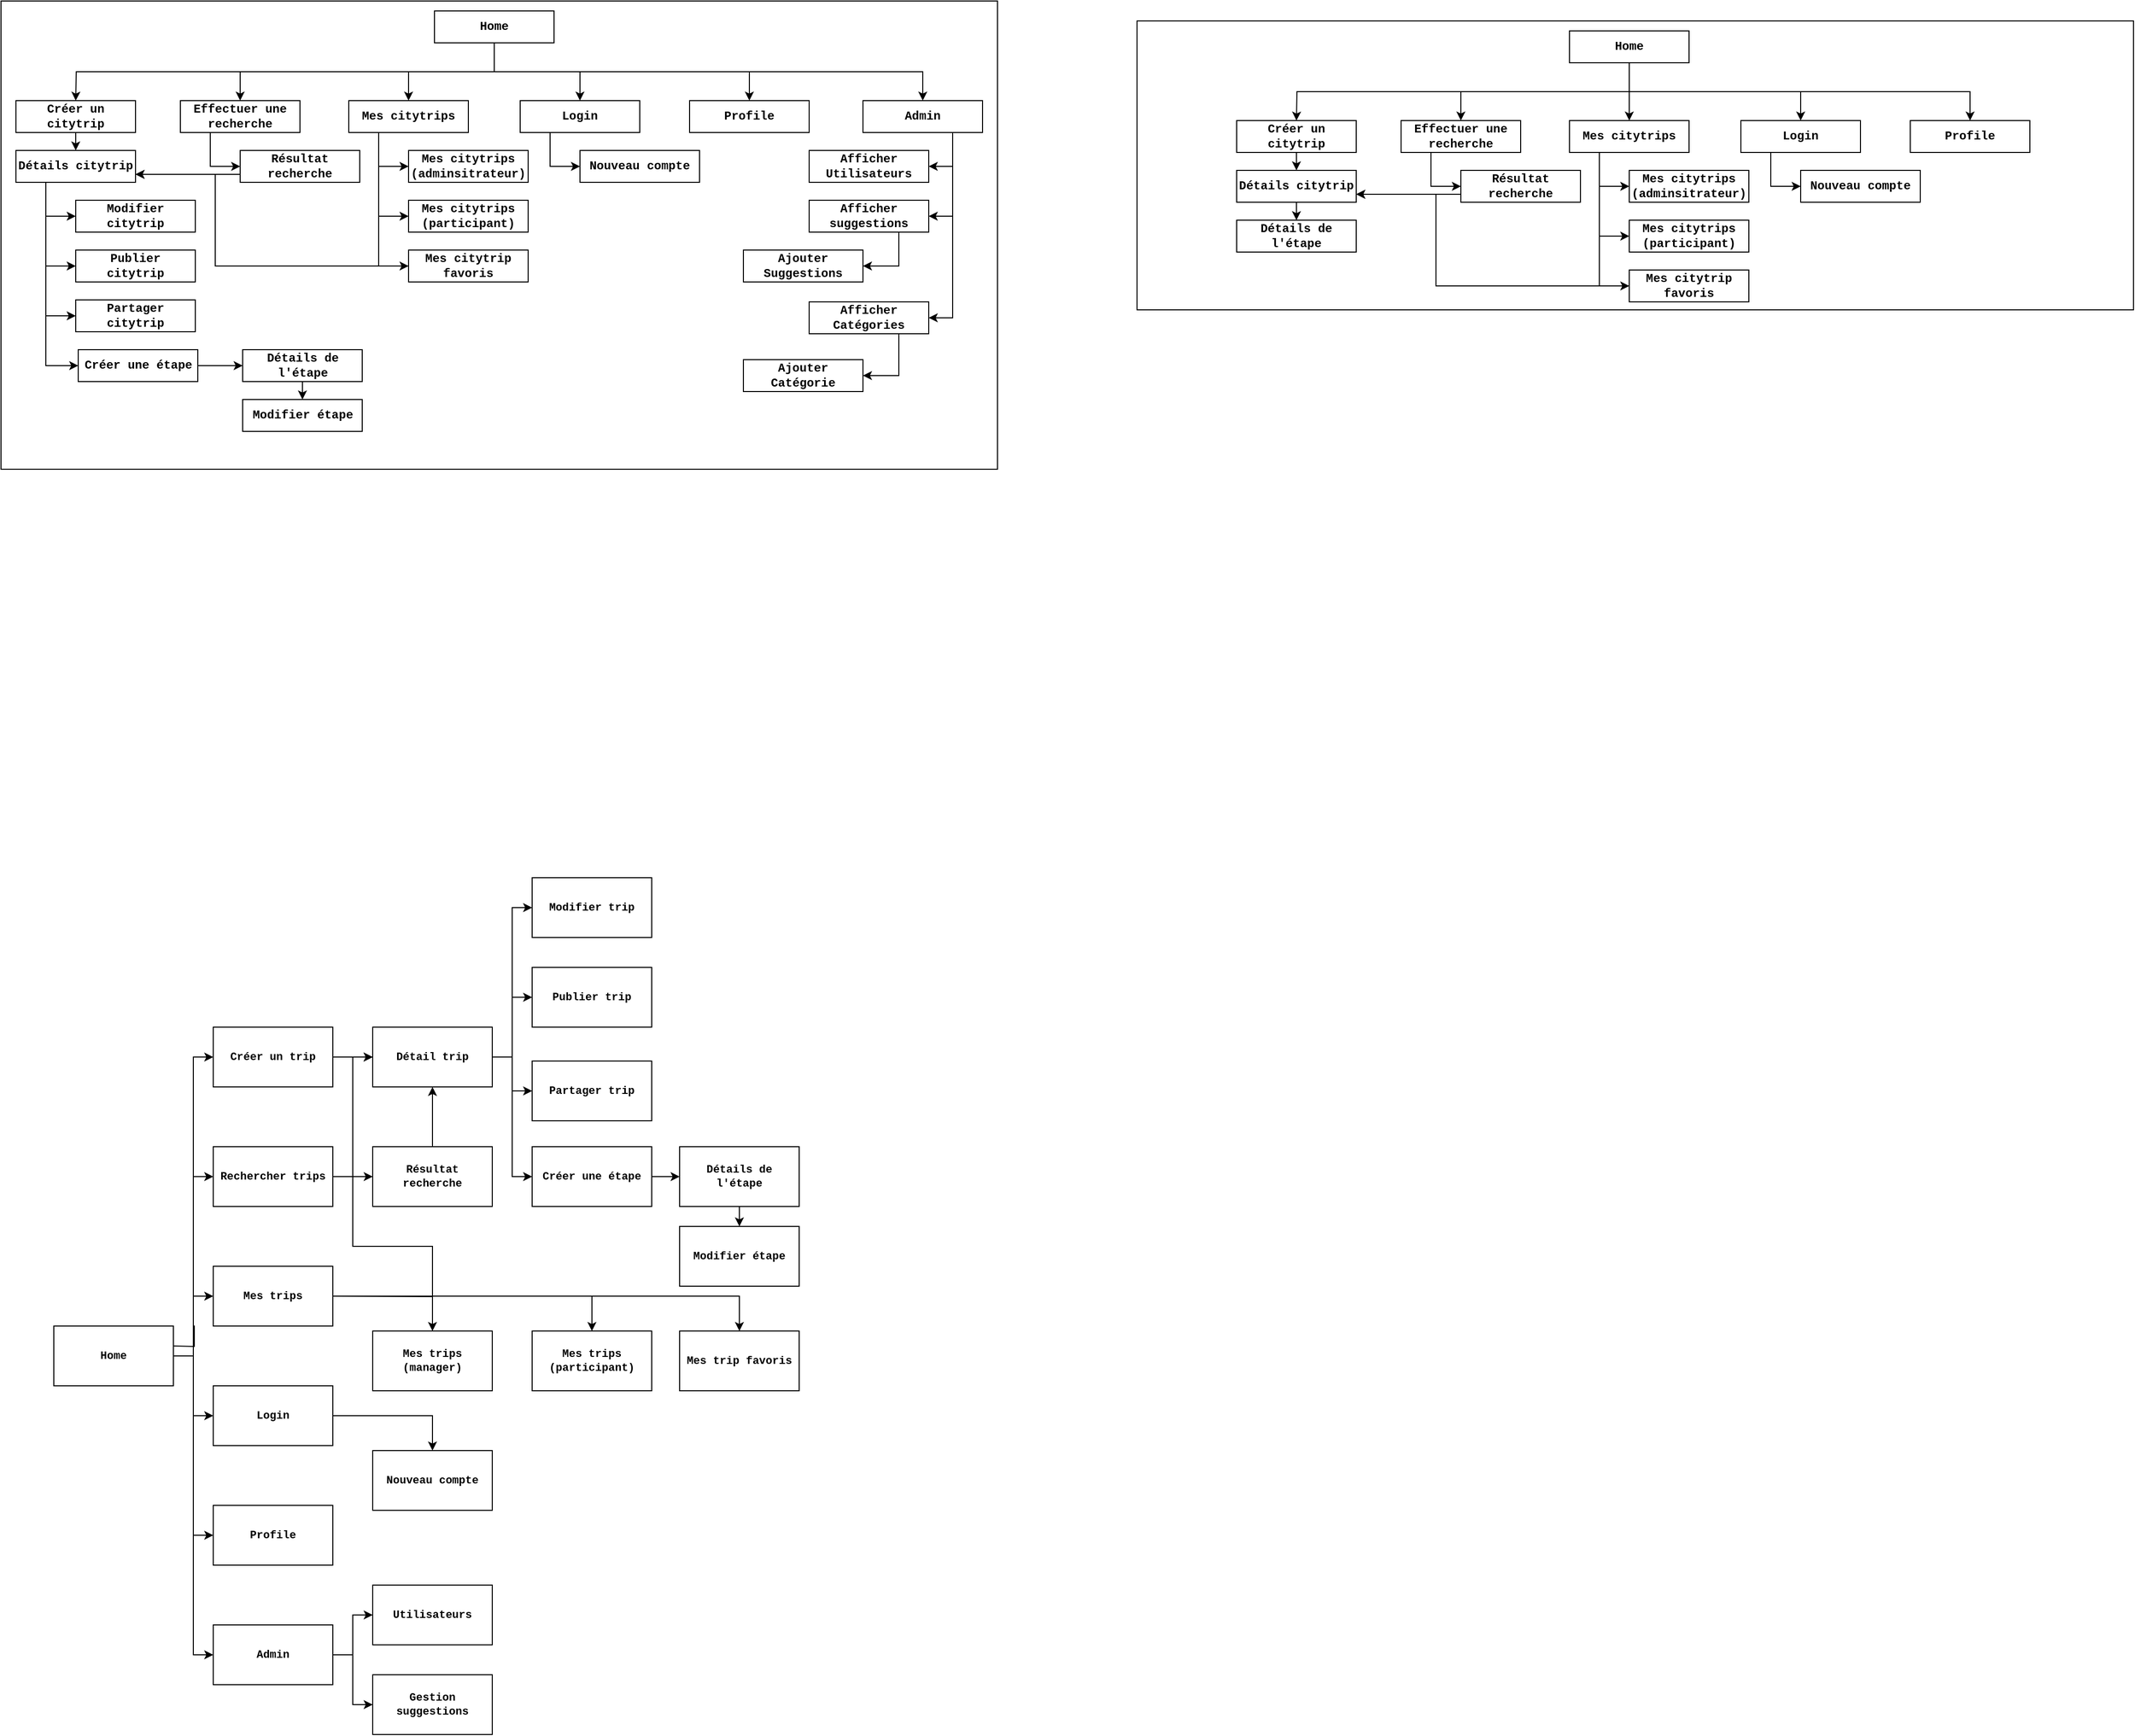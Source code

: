 <mxfile version="18.0.1" type="device"><diagram id="WD6jhExkbre8s1qCHnuJ" name="SCREEN STRUCT"><mxGraphModel dx="1071" dy="494" grid="1" gridSize="10" guides="1" tooltips="1" connect="1" arrows="1" fold="1" page="1" pageScale="1" pageWidth="850" pageHeight="1100" math="0" shadow="0"><root><mxCell id="0"/><mxCell id="1" parent="0"/><mxCell id="x3X5uKZP27HBj76A2HpJ-113" value="" style="rounded=0;whiteSpace=wrap;html=1;fontSize=12;" parent="1" vertex="1"><mxGeometry x="1170" y="100" width="1000" height="290" as="geometry"/></mxCell><mxCell id="x3X5uKZP27HBj76A2HpJ-112" value="" style="rounded=0;whiteSpace=wrap;html=1;fontSize=12;" parent="1" vertex="1"><mxGeometry x="30" y="80" width="1000" height="470" as="geometry"/></mxCell><mxCell id="XdpDRFvXbUTiAZ6IstUA-28" style="edgeStyle=orthogonalEdgeStyle;rounded=0;orthogonalLoop=1;jettySize=auto;html=1;exitX=0.5;exitY=1;exitDx=0;exitDy=0;entryX=0.5;entryY=0;entryDx=0;entryDy=0;fontFamily=Courier New;fontStyle=1;fontSize=11;" parent="1" source="XdpDRFvXbUTiAZ6IstUA-33" edge="1"><mxGeometry relative="1" as="geometry"><mxPoint x="105" y="180" as="targetPoint"/></mxGeometry></mxCell><mxCell id="XdpDRFvXbUTiAZ6IstUA-29" style="edgeStyle=orthogonalEdgeStyle;rounded=0;orthogonalLoop=1;jettySize=auto;html=1;exitX=0.5;exitY=1;exitDx=0;exitDy=0;entryX=0.5;entryY=0;entryDx=0;entryDy=0;fontFamily=Courier New;fontStyle=1;fontSize=11;" parent="1" source="XdpDRFvXbUTiAZ6IstUA-33" target="XdpDRFvXbUTiAZ6IstUA-36" edge="1"><mxGeometry relative="1" as="geometry"/></mxCell><mxCell id="XdpDRFvXbUTiAZ6IstUA-30" style="edgeStyle=orthogonalEdgeStyle;rounded=0;orthogonalLoop=1;jettySize=auto;html=1;exitX=0.5;exitY=1;exitDx=0;exitDy=0;entryX=0.5;entryY=0;entryDx=0;entryDy=0;fontFamily=Courier New;fontStyle=1;fontSize=11;" parent="1" source="XdpDRFvXbUTiAZ6IstUA-33" target="XdpDRFvXbUTiAZ6IstUA-43" edge="1"><mxGeometry relative="1" as="geometry"/></mxCell><mxCell id="XdpDRFvXbUTiAZ6IstUA-31" style="edgeStyle=orthogonalEdgeStyle;rounded=0;orthogonalLoop=1;jettySize=auto;html=1;exitX=0.5;exitY=1;exitDx=0;exitDy=0;entryX=0.5;entryY=0;entryDx=0;entryDy=0;fontFamily=Courier New;fontStyle=1;fontSize=11;" parent="1" source="XdpDRFvXbUTiAZ6IstUA-33" target="XdpDRFvXbUTiAZ6IstUA-38" edge="1"><mxGeometry relative="1" as="geometry"/></mxCell><mxCell id="XdpDRFvXbUTiAZ6IstUA-32" style="edgeStyle=orthogonalEdgeStyle;rounded=0;orthogonalLoop=1;jettySize=auto;html=1;exitX=0.5;exitY=1;exitDx=0;exitDy=0;entryX=0.5;entryY=0;entryDx=0;entryDy=0;fontFamily=Courier New;fontStyle=1;fontSize=11;" parent="1" source="XdpDRFvXbUTiAZ6IstUA-33" target="XdpDRFvXbUTiAZ6IstUA-55" edge="1"><mxGeometry relative="1" as="geometry"/></mxCell><mxCell id="XdpDRFvXbUTiAZ6IstUA-61" style="edgeStyle=orthogonalEdgeStyle;rounded=0;orthogonalLoop=1;jettySize=auto;html=1;exitX=0.5;exitY=1;exitDx=0;exitDy=0;entryX=0.5;entryY=0;entryDx=0;entryDy=0;fontFamily=Courier New;fontStyle=1;fontSize=11;" parent="1" source="XdpDRFvXbUTiAZ6IstUA-33" target="XdpDRFvXbUTiAZ6IstUA-59" edge="1"><mxGeometry relative="1" as="geometry"/></mxCell><mxCell id="XdpDRFvXbUTiAZ6IstUA-33" value="Home" style="rounded=0;whiteSpace=wrap;html=1;fontFamily=Courier New;fontStyle=1;fontSize=12;" parent="1" vertex="1"><mxGeometry x="465" y="90" width="120" height="32" as="geometry"/></mxCell><mxCell id="x3X5uKZP27HBj76A2HpJ-63" style="edgeStyle=orthogonalEdgeStyle;rounded=0;orthogonalLoop=1;jettySize=auto;html=1;exitX=0.25;exitY=1;exitDx=0;exitDy=0;entryX=0;entryY=0.5;entryDx=0;entryDy=0;fontSize=12;" parent="1" source="XdpDRFvXbUTiAZ6IstUA-36" target="XdpDRFvXbUTiAZ6IstUA-46" edge="1"><mxGeometry relative="1" as="geometry"/></mxCell><mxCell id="XdpDRFvXbUTiAZ6IstUA-36" value="Effectuer une recherche" style="rounded=0;whiteSpace=wrap;html=1;fontFamily=Courier New;fontStyle=1;fontSize=12;" parent="1" vertex="1"><mxGeometry x="210" y="180" width="120" height="32" as="geometry"/></mxCell><mxCell id="XdpDRFvXbUTiAZ6IstUA-37" style="edgeStyle=orthogonalEdgeStyle;rounded=0;orthogonalLoop=1;jettySize=auto;html=1;exitX=0.25;exitY=1;exitDx=0;exitDy=0;entryX=0;entryY=0.5;entryDx=0;entryDy=0;fontFamily=Courier New;fontStyle=1;fontSize=11;" parent="1" source="XdpDRFvXbUTiAZ6IstUA-38" target="XdpDRFvXbUTiAZ6IstUA-39" edge="1"><mxGeometry relative="1" as="geometry"/></mxCell><mxCell id="XdpDRFvXbUTiAZ6IstUA-38" value="Login" style="rounded=0;whiteSpace=wrap;html=1;fontFamily=Courier New;fontStyle=1;fontSize=12;" parent="1" vertex="1"><mxGeometry x="551" y="180" width="120" height="32" as="geometry"/></mxCell><mxCell id="XdpDRFvXbUTiAZ6IstUA-39" value="Nouveau compte" style="rounded=0;whiteSpace=wrap;html=1;fontFamily=Courier New;fontStyle=1;fontSize=12;" parent="1" vertex="1"><mxGeometry x="611" y="230" width="120" height="32" as="geometry"/></mxCell><mxCell id="XdpDRFvXbUTiAZ6IstUA-40" style="edgeStyle=orthogonalEdgeStyle;rounded=0;orthogonalLoop=1;jettySize=auto;html=1;exitX=0.25;exitY=1;exitDx=0;exitDy=0;entryX=0;entryY=0.5;entryDx=0;entryDy=0;fontFamily=Courier New;fontStyle=1;fontSize=11;" parent="1" source="XdpDRFvXbUTiAZ6IstUA-43" target="XdpDRFvXbUTiAZ6IstUA-44" edge="1"><mxGeometry relative="1" as="geometry"/></mxCell><mxCell id="XdpDRFvXbUTiAZ6IstUA-41" style="edgeStyle=orthogonalEdgeStyle;rounded=0;orthogonalLoop=1;jettySize=auto;html=1;exitX=0.25;exitY=1;exitDx=0;exitDy=0;entryX=0;entryY=0.5;entryDx=0;entryDy=0;fontFamily=Courier New;fontStyle=1;fontSize=11;" parent="1" source="XdpDRFvXbUTiAZ6IstUA-43" target="XdpDRFvXbUTiAZ6IstUA-45" edge="1"><mxGeometry relative="1" as="geometry"/></mxCell><mxCell id="XdpDRFvXbUTiAZ6IstUA-42" style="edgeStyle=orthogonalEdgeStyle;rounded=0;orthogonalLoop=1;jettySize=auto;html=1;exitX=0.25;exitY=1;exitDx=0;exitDy=0;entryX=0;entryY=0.5;entryDx=0;entryDy=0;fontFamily=Courier New;fontStyle=1;fontSize=11;" parent="1" source="XdpDRFvXbUTiAZ6IstUA-43" target="XdpDRFvXbUTiAZ6IstUA-54" edge="1"><mxGeometry relative="1" as="geometry"/></mxCell><mxCell id="XdpDRFvXbUTiAZ6IstUA-43" value="Mes citytrips" style="rounded=0;whiteSpace=wrap;html=1;fontFamily=Courier New;fontStyle=1;fontSize=12;" parent="1" vertex="1"><mxGeometry x="379" y="180" width="120" height="32" as="geometry"/></mxCell><mxCell id="XdpDRFvXbUTiAZ6IstUA-44" value="Mes citytrips (adminsitrateur)" style="rounded=0;whiteSpace=wrap;html=1;fontFamily=Courier New;fontStyle=1;fontSize=12;" parent="1" vertex="1"><mxGeometry x="439" y="230" width="120" height="32" as="geometry"/></mxCell><mxCell id="XdpDRFvXbUTiAZ6IstUA-45" value="Mes citytrips (participant)" style="rounded=0;whiteSpace=wrap;html=1;fontFamily=Courier New;fontStyle=1;fontSize=12;" parent="1" vertex="1"><mxGeometry x="439" y="280" width="120" height="32" as="geometry"/></mxCell><mxCell id="x3X5uKZP27HBj76A2HpJ-64" style="edgeStyle=orthogonalEdgeStyle;rounded=0;orthogonalLoop=1;jettySize=auto;html=1;exitX=0;exitY=0.75;exitDx=0;exitDy=0;entryX=1;entryY=0.75;entryDx=0;entryDy=0;fontSize=12;" parent="1" source="XdpDRFvXbUTiAZ6IstUA-46" target="XdpDRFvXbUTiAZ6IstUA-53" edge="1"><mxGeometry relative="1" as="geometry"/></mxCell><mxCell id="XdpDRFvXbUTiAZ6IstUA-46" value="Résultat recherche" style="rounded=0;whiteSpace=wrap;html=1;fontFamily=Courier New;fontStyle=1;fontSize=12;" parent="1" vertex="1"><mxGeometry x="270" y="230" width="120" height="32" as="geometry"/></mxCell><mxCell id="XdpDRFvXbUTiAZ6IstUA-48" style="edgeStyle=orthogonalEdgeStyle;rounded=0;orthogonalLoop=1;jettySize=auto;html=1;exitX=0.5;exitY=1;exitDx=0;exitDy=0;entryX=0.5;entryY=0;entryDx=0;entryDy=0;fontFamily=Courier New;fontStyle=1;fontSize=11;" parent="1" source="XdpDRFvXbUTiAZ6IstUA-49" target="XdpDRFvXbUTiAZ6IstUA-53" edge="1"><mxGeometry relative="1" as="geometry"/></mxCell><mxCell id="XdpDRFvXbUTiAZ6IstUA-49" value="Créer un citytrip" style="rounded=0;whiteSpace=wrap;html=1;fontFamily=Courier New;fontStyle=1;fontSize=12;" parent="1" vertex="1"><mxGeometry x="45" y="180" width="120" height="32" as="geometry"/></mxCell><mxCell id="XdpDRFvXbUTiAZ6IstUA-50" style="edgeStyle=orthogonalEdgeStyle;rounded=0;orthogonalLoop=1;jettySize=auto;html=1;exitX=0.25;exitY=1;exitDx=0;exitDy=0;entryX=0;entryY=0.5;entryDx=0;entryDy=0;fontFamily=Courier New;fontStyle=1;fontSize=11;" parent="1" source="XdpDRFvXbUTiAZ6IstUA-53" target="XdpDRFvXbUTiAZ6IstUA-58" edge="1"><mxGeometry relative="1" as="geometry"/></mxCell><mxCell id="XdpDRFvXbUTiAZ6IstUA-51" style="edgeStyle=orthogonalEdgeStyle;rounded=0;orthogonalLoop=1;jettySize=auto;html=1;exitX=0.25;exitY=1;exitDx=0;exitDy=0;entryX=0;entryY=0.5;entryDx=0;entryDy=0;fontFamily=Courier New;fontStyle=1;fontSize=11;" parent="1" source="XdpDRFvXbUTiAZ6IstUA-53" target="XdpDRFvXbUTiAZ6IstUA-57" edge="1"><mxGeometry relative="1" as="geometry"/></mxCell><mxCell id="XdpDRFvXbUTiAZ6IstUA-52" style="edgeStyle=orthogonalEdgeStyle;rounded=0;orthogonalLoop=1;jettySize=auto;html=1;exitX=0.25;exitY=1;exitDx=0;exitDy=0;entryX=0;entryY=0.5;entryDx=0;entryDy=0;fontFamily=Courier New;fontStyle=1;fontSize=11;" parent="1" source="XdpDRFvXbUTiAZ6IstUA-53" target="XdpDRFvXbUTiAZ6IstUA-56" edge="1"><mxGeometry relative="1" as="geometry"/></mxCell><mxCell id="x3X5uKZP27HBj76A2HpJ-2" style="edgeStyle=orthogonalEdgeStyle;rounded=0;orthogonalLoop=1;jettySize=auto;html=1;exitX=0.25;exitY=1;exitDx=0;exitDy=0;entryX=0;entryY=0.5;entryDx=0;entryDy=0;" parent="1" source="XdpDRFvXbUTiAZ6IstUA-53" target="x3X5uKZP27HBj76A2HpJ-1" edge="1"><mxGeometry relative="1" as="geometry"/></mxCell><mxCell id="XdpDRFvXbUTiAZ6IstUA-53" value="Détails citytrip" style="rounded=0;whiteSpace=wrap;html=1;fontFamily=Courier New;fontStyle=1;fontSize=12;" parent="1" vertex="1"><mxGeometry x="45" y="230" width="120" height="32" as="geometry"/></mxCell><mxCell id="x3X5uKZP27HBj76A2HpJ-65" style="edgeStyle=orthogonalEdgeStyle;rounded=0;orthogonalLoop=1;jettySize=auto;html=1;exitX=0;exitY=0.5;exitDx=0;exitDy=0;entryX=1;entryY=0.75;entryDx=0;entryDy=0;fontSize=12;" parent="1" source="XdpDRFvXbUTiAZ6IstUA-54" target="XdpDRFvXbUTiAZ6IstUA-53" edge="1"><mxGeometry relative="1" as="geometry"><Array as="points"><mxPoint x="245" y="346"/><mxPoint x="245" y="254"/></Array></mxGeometry></mxCell><mxCell id="XdpDRFvXbUTiAZ6IstUA-54" value="Mes citytrip favoris" style="rounded=0;whiteSpace=wrap;html=1;fontFamily=Courier New;fontStyle=1;fontSize=12;" parent="1" vertex="1"><mxGeometry x="439" y="330" width="120" height="32" as="geometry"/></mxCell><mxCell id="XdpDRFvXbUTiAZ6IstUA-55" value="Profile" style="rounded=0;whiteSpace=wrap;html=1;fontFamily=Courier New;fontStyle=1;fontSize=12;" parent="1" vertex="1"><mxGeometry x="721" y="180" width="120" height="32" as="geometry"/></mxCell><mxCell id="XdpDRFvXbUTiAZ6IstUA-56" value="Partager&lt;br&gt;citytrip" style="rounded=0;whiteSpace=wrap;html=1;fontFamily=Courier New;fontStyle=1;fontSize=12;" parent="1" vertex="1"><mxGeometry x="105" y="380" width="120" height="32" as="geometry"/></mxCell><mxCell id="XdpDRFvXbUTiAZ6IstUA-57" value="Publier &lt;br&gt;citytrip" style="rounded=0;whiteSpace=wrap;html=1;fontFamily=Courier New;fontStyle=1;fontSize=12;" parent="1" vertex="1"><mxGeometry x="105" y="330" width="120" height="32" as="geometry"/></mxCell><mxCell id="XdpDRFvXbUTiAZ6IstUA-58" value="Modifier citytrip" style="rounded=0;whiteSpace=wrap;html=1;fontFamily=Courier New;fontStyle=1;fontSize=12;" parent="1" vertex="1"><mxGeometry x="105" y="280" width="120" height="32" as="geometry"/></mxCell><mxCell id="XdpDRFvXbUTiAZ6IstUA-64" style="edgeStyle=orthogonalEdgeStyle;rounded=0;orthogonalLoop=1;jettySize=auto;html=1;exitX=0.75;exitY=1;exitDx=0;exitDy=0;entryX=1;entryY=0.5;entryDx=0;entryDy=0;fontFamily=Courier New;fontStyle=1;fontSize=11;" parent="1" source="XdpDRFvXbUTiAZ6IstUA-59" target="XdpDRFvXbUTiAZ6IstUA-62" edge="1"><mxGeometry relative="1" as="geometry"/></mxCell><mxCell id="XdpDRFvXbUTiAZ6IstUA-65" style="edgeStyle=orthogonalEdgeStyle;rounded=0;orthogonalLoop=1;jettySize=auto;html=1;exitX=0.75;exitY=1;exitDx=0;exitDy=0;entryX=1;entryY=0.5;entryDx=0;entryDy=0;fontFamily=Courier New;fontStyle=1;fontSize=11;" parent="1" source="XdpDRFvXbUTiAZ6IstUA-59" target="XdpDRFvXbUTiAZ6IstUA-63" edge="1"><mxGeometry relative="1" as="geometry"/></mxCell><mxCell id="Pxwj3RNAxEPC_68dtDV6-3" style="edgeStyle=orthogonalEdgeStyle;rounded=0;orthogonalLoop=1;jettySize=auto;html=1;exitX=0.75;exitY=1;exitDx=0;exitDy=0;entryX=1;entryY=0.5;entryDx=0;entryDy=0;fontSize=5;" edge="1" parent="1" source="XdpDRFvXbUTiAZ6IstUA-59" target="Pxwj3RNAxEPC_68dtDV6-2"><mxGeometry relative="1" as="geometry"/></mxCell><mxCell id="XdpDRFvXbUTiAZ6IstUA-59" value="Admin" style="rounded=0;whiteSpace=wrap;html=1;fontFamily=Courier New;fontStyle=1;fontSize=12;" parent="1" vertex="1"><mxGeometry x="895" y="180" width="120" height="32" as="geometry"/></mxCell><mxCell id="XdpDRFvXbUTiAZ6IstUA-62" value="Afficher Utilisateurs" style="rounded=0;whiteSpace=wrap;html=1;fontFamily=Courier New;fontStyle=1;fontSize=12;" parent="1" vertex="1"><mxGeometry x="841" y="230" width="120" height="32" as="geometry"/></mxCell><mxCell id="Pxwj3RNAxEPC_68dtDV6-1" style="edgeStyle=orthogonalEdgeStyle;rounded=0;orthogonalLoop=1;jettySize=auto;html=1;exitX=0.75;exitY=1;exitDx=0;exitDy=0;entryX=1;entryY=0.5;entryDx=0;entryDy=0;fontSize=5;" edge="1" parent="1" source="XdpDRFvXbUTiAZ6IstUA-63" target="x3X5uKZP27HBj76A2HpJ-9"><mxGeometry relative="1" as="geometry"/></mxCell><mxCell id="XdpDRFvXbUTiAZ6IstUA-63" value="Afficher suggestions" style="rounded=0;whiteSpace=wrap;html=1;fontFamily=Courier New;fontStyle=1;fontSize=12;" parent="1" vertex="1"><mxGeometry x="841" y="280" width="120" height="32" as="geometry"/></mxCell><mxCell id="XdpDRFvXbUTiAZ6IstUA-104" style="edgeStyle=orthogonalEdgeStyle;rounded=0;orthogonalLoop=1;jettySize=auto;html=1;exitX=1;exitY=0.5;exitDx=0;exitDy=0;entryX=0;entryY=0.5;entryDx=0;entryDy=0;fontFamily=Courier New;fontSize=11;" parent="1" source="XdpDRFvXbUTiAZ6IstUA-73" target="XdpDRFvXbUTiAZ6IstUA-89" edge="1"><mxGeometry relative="1" as="geometry"/></mxCell><mxCell id="XdpDRFvXbUTiAZ6IstUA-111" style="edgeStyle=orthogonalEdgeStyle;rounded=0;orthogonalLoop=1;jettySize=auto;html=1;exitX=1;exitY=0.5;exitDx=0;exitDy=0;entryX=0;entryY=0.5;entryDx=0;entryDy=0;fontFamily=Courier New;fontSize=11;" parent="1" source="XdpDRFvXbUTiAZ6IstUA-73" target="XdpDRFvXbUTiAZ6IstUA-86" edge="1"><mxGeometry relative="1" as="geometry"/></mxCell><mxCell id="XdpDRFvXbUTiAZ6IstUA-122" style="edgeStyle=orthogonalEdgeStyle;rounded=0;orthogonalLoop=1;jettySize=auto;html=1;exitX=1;exitY=0.5;exitDx=0;exitDy=0;entryX=0;entryY=0.5;entryDx=0;entryDy=0;fontFamily=Courier New;fontSize=11;" parent="1" target="XdpDRFvXbUTiAZ6IstUA-83" edge="1"><mxGeometry relative="1" as="geometry"><mxPoint x="203" y="1430" as="sourcePoint"/></mxGeometry></mxCell><mxCell id="XdpDRFvXbUTiAZ6IstUA-123" style="edgeStyle=orthogonalEdgeStyle;rounded=0;orthogonalLoop=1;jettySize=auto;html=1;exitX=1;exitY=0.5;exitDx=0;exitDy=0;entryX=0;entryY=0.5;entryDx=0;entryDy=0;fontFamily=Courier New;fontSize=11;" parent="1" source="XdpDRFvXbUTiAZ6IstUA-73" target="XdpDRFvXbUTiAZ6IstUA-78" edge="1"><mxGeometry relative="1" as="geometry"/></mxCell><mxCell id="XdpDRFvXbUTiAZ6IstUA-124" style="edgeStyle=orthogonalEdgeStyle;rounded=0;orthogonalLoop=1;jettySize=auto;html=1;exitX=1;exitY=0.5;exitDx=0;exitDy=0;entryX=0;entryY=0.5;entryDx=0;entryDy=0;fontFamily=Courier New;fontSize=11;" parent="1" source="XdpDRFvXbUTiAZ6IstUA-73" target="XdpDRFvXbUTiAZ6IstUA-95" edge="1"><mxGeometry relative="1" as="geometry"/></mxCell><mxCell id="XdpDRFvXbUTiAZ6IstUA-125" style="edgeStyle=orthogonalEdgeStyle;rounded=0;orthogonalLoop=1;jettySize=auto;html=1;exitX=1;exitY=0.5;exitDx=0;exitDy=0;entryX=0;entryY=0.5;entryDx=0;entryDy=0;fontFamily=Courier New;fontSize=11;" parent="1" source="XdpDRFvXbUTiAZ6IstUA-73" target="XdpDRFvXbUTiAZ6IstUA-101" edge="1"><mxGeometry relative="1" as="geometry"/></mxCell><mxCell id="XdpDRFvXbUTiAZ6IstUA-73" value="Home" style="rounded=0;whiteSpace=wrap;html=1;fontFamily=Courier New;fontStyle=1;fontSize=11;" parent="1" vertex="1"><mxGeometry x="83" y="1410" width="120" height="60" as="geometry"/></mxCell><mxCell id="XdpDRFvXbUTiAZ6IstUA-145" style="edgeStyle=orthogonalEdgeStyle;rounded=0;orthogonalLoop=1;jettySize=auto;html=1;exitX=1;exitY=0.5;exitDx=0;exitDy=0;entryX=0.5;entryY=0;entryDx=0;entryDy=0;fontFamily=Courier New;fontSize=11;" parent="1" source="XdpDRFvXbUTiAZ6IstUA-78" target="XdpDRFvXbUTiAZ6IstUA-79" edge="1"><mxGeometry relative="1" as="geometry"/></mxCell><mxCell id="XdpDRFvXbUTiAZ6IstUA-78" value="Login" style="rounded=0;whiteSpace=wrap;html=1;fontFamily=Courier New;fontStyle=1;fontSize=11;" parent="1" vertex="1"><mxGeometry x="243" y="1470" width="120" height="60" as="geometry"/></mxCell><mxCell id="XdpDRFvXbUTiAZ6IstUA-79" value="Nouveau compte" style="rounded=0;whiteSpace=wrap;html=1;fontFamily=Courier New;fontStyle=1;fontSize=11;" parent="1" vertex="1"><mxGeometry x="403" y="1535" width="120" height="60" as="geometry"/></mxCell><mxCell id="XdpDRFvXbUTiAZ6IstUA-115" style="edgeStyle=orthogonalEdgeStyle;rounded=0;orthogonalLoop=1;jettySize=auto;html=1;entryX=0.5;entryY=0;entryDx=0;entryDy=0;fontFamily=Courier New;fontSize=11;" parent="1" target="XdpDRFvXbUTiAZ6IstUA-84" edge="1"><mxGeometry relative="1" as="geometry"><mxPoint x="363" y="1380" as="sourcePoint"/></mxGeometry></mxCell><mxCell id="XdpDRFvXbUTiAZ6IstUA-117" style="edgeStyle=orthogonalEdgeStyle;rounded=0;orthogonalLoop=1;jettySize=auto;html=1;exitX=1;exitY=0.5;exitDx=0;exitDy=0;entryX=0.5;entryY=0;entryDx=0;entryDy=0;fontFamily=Courier New;fontSize=11;" parent="1" source="XdpDRFvXbUTiAZ6IstUA-83" target="XdpDRFvXbUTiAZ6IstUA-85" edge="1"><mxGeometry relative="1" as="geometry"/></mxCell><mxCell id="XdpDRFvXbUTiAZ6IstUA-118" style="edgeStyle=orthogonalEdgeStyle;rounded=0;orthogonalLoop=1;jettySize=auto;html=1;exitX=1;exitY=0.5;exitDx=0;exitDy=0;entryX=0.5;entryY=0;entryDx=0;entryDy=0;fontFamily=Courier New;fontSize=11;" parent="1" source="XdpDRFvXbUTiAZ6IstUA-83" target="XdpDRFvXbUTiAZ6IstUA-94" edge="1"><mxGeometry relative="1" as="geometry"/></mxCell><mxCell id="XdpDRFvXbUTiAZ6IstUA-83" value="Mes trips" style="rounded=0;whiteSpace=wrap;html=1;fontFamily=Courier New;fontStyle=1;fontSize=11;" parent="1" vertex="1"><mxGeometry x="243" y="1350" width="120" height="60" as="geometry"/></mxCell><mxCell id="XdpDRFvXbUTiAZ6IstUA-149" style="edgeStyle=orthogonalEdgeStyle;rounded=0;orthogonalLoop=1;jettySize=auto;html=1;exitX=0.5;exitY=0;exitDx=0;exitDy=0;entryX=0;entryY=0.5;entryDx=0;entryDy=0;fontFamily=Courier New;fontSize=11;" parent="1" source="XdpDRFvXbUTiAZ6IstUA-84" target="XdpDRFvXbUTiAZ6IstUA-87" edge="1"><mxGeometry relative="1" as="geometry"><Array as="points"><mxPoint x="463" y="1330"/><mxPoint x="383" y="1330"/><mxPoint x="383" y="1140"/></Array></mxGeometry></mxCell><mxCell id="XdpDRFvXbUTiAZ6IstUA-84" value="Mes trips (manager)" style="rounded=0;whiteSpace=wrap;html=1;fontFamily=Courier New;fontStyle=1;fontSize=11;" parent="1" vertex="1"><mxGeometry x="403" y="1415" width="120" height="60" as="geometry"/></mxCell><mxCell id="XdpDRFvXbUTiAZ6IstUA-85" value="Mes trips (participant)" style="rounded=0;whiteSpace=wrap;html=1;fontFamily=Courier New;fontStyle=1;fontSize=11;" parent="1" vertex="1"><mxGeometry x="563" y="1415" width="120" height="60" as="geometry"/></mxCell><mxCell id="XdpDRFvXbUTiAZ6IstUA-107" style="edgeStyle=orthogonalEdgeStyle;rounded=0;orthogonalLoop=1;jettySize=auto;html=1;exitX=1;exitY=0.5;exitDx=0;exitDy=0;entryX=0;entryY=0.5;entryDx=0;entryDy=0;fontFamily=Courier New;fontSize=11;" parent="1" source="XdpDRFvXbUTiAZ6IstUA-86" target="XdpDRFvXbUTiAZ6IstUA-106" edge="1"><mxGeometry relative="1" as="geometry"/></mxCell><mxCell id="XdpDRFvXbUTiAZ6IstUA-86" value="Rechercher trips" style="rounded=0;whiteSpace=wrap;html=1;fontFamily=Courier New;fontStyle=1;fontSize=11;" parent="1" vertex="1"><mxGeometry x="243" y="1230" width="120" height="60" as="geometry"/></mxCell><mxCell id="XdpDRFvXbUTiAZ6IstUA-108" style="edgeStyle=orthogonalEdgeStyle;rounded=0;orthogonalLoop=1;jettySize=auto;html=1;exitX=1;exitY=0.5;exitDx=0;exitDy=0;entryX=0;entryY=0.5;entryDx=0;entryDy=0;fontFamily=Courier New;fontSize=11;" parent="1" source="XdpDRFvXbUTiAZ6IstUA-87" target="XdpDRFvXbUTiAZ6IstUA-97" edge="1"><mxGeometry relative="1" as="geometry"/></mxCell><mxCell id="XdpDRFvXbUTiAZ6IstUA-110" style="edgeStyle=orthogonalEdgeStyle;rounded=0;orthogonalLoop=1;jettySize=auto;html=1;exitX=1;exitY=0.5;exitDx=0;exitDy=0;entryX=0;entryY=0.5;entryDx=0;entryDy=0;fontFamily=Courier New;fontSize=11;" parent="1" source="XdpDRFvXbUTiAZ6IstUA-87" target="XdpDRFvXbUTiAZ6IstUA-98" edge="1"><mxGeometry relative="1" as="geometry"/></mxCell><mxCell id="XdpDRFvXbUTiAZ6IstUA-137" style="edgeStyle=orthogonalEdgeStyle;rounded=0;orthogonalLoop=1;jettySize=auto;html=1;exitX=1;exitY=0.5;exitDx=0;exitDy=0;entryX=0;entryY=0.5;entryDx=0;entryDy=0;fontFamily=Courier New;fontSize=11;" parent="1" source="XdpDRFvXbUTiAZ6IstUA-87" target="XdpDRFvXbUTiAZ6IstUA-136" edge="1"><mxGeometry relative="1" as="geometry"/></mxCell><mxCell id="XdpDRFvXbUTiAZ6IstUA-138" style="edgeStyle=orthogonalEdgeStyle;rounded=0;orthogonalLoop=1;jettySize=auto;html=1;exitX=1;exitY=0.5;exitDx=0;exitDy=0;entryX=0;entryY=0.5;entryDx=0;entryDy=0;fontFamily=Courier New;fontSize=11;" parent="1" source="XdpDRFvXbUTiAZ6IstUA-87" target="XdpDRFvXbUTiAZ6IstUA-135" edge="1"><mxGeometry relative="1" as="geometry"/></mxCell><mxCell id="XdpDRFvXbUTiAZ6IstUA-87" value="Détail trip" style="rounded=0;whiteSpace=wrap;html=1;fontFamily=Courier New;fontStyle=1;fontSize=11;" parent="1" vertex="1"><mxGeometry x="403" y="1110" width="120" height="60" as="geometry"/></mxCell><mxCell id="XdpDRFvXbUTiAZ6IstUA-105" style="edgeStyle=orthogonalEdgeStyle;rounded=0;orthogonalLoop=1;jettySize=auto;html=1;exitX=1;exitY=0.5;exitDx=0;exitDy=0;entryX=0;entryY=0.5;entryDx=0;entryDy=0;fontFamily=Courier New;fontSize=11;" parent="1" source="XdpDRFvXbUTiAZ6IstUA-89" target="XdpDRFvXbUTiAZ6IstUA-87" edge="1"><mxGeometry relative="1" as="geometry"/></mxCell><mxCell id="XdpDRFvXbUTiAZ6IstUA-89" value="Créer un trip" style="rounded=0;whiteSpace=wrap;html=1;fontFamily=Courier New;fontStyle=1;fontSize=11;" parent="1" vertex="1"><mxGeometry x="243" y="1110" width="120" height="60" as="geometry"/></mxCell><mxCell id="XdpDRFvXbUTiAZ6IstUA-94" value="Mes trip favoris" style="rounded=0;whiteSpace=wrap;html=1;fontFamily=Courier New;fontStyle=1;fontSize=11;" parent="1" vertex="1"><mxGeometry x="711" y="1415" width="120" height="60" as="geometry"/></mxCell><mxCell id="XdpDRFvXbUTiAZ6IstUA-95" value="Profile" style="rounded=0;whiteSpace=wrap;html=1;fontFamily=Courier New;fontStyle=1;fontSize=11;" parent="1" vertex="1"><mxGeometry x="243" y="1590" width="120" height="60" as="geometry"/></mxCell><mxCell id="XdpDRFvXbUTiAZ6IstUA-143" style="edgeStyle=orthogonalEdgeStyle;rounded=0;orthogonalLoop=1;jettySize=auto;html=1;exitX=0.5;exitY=1;exitDx=0;exitDy=0;entryX=0.5;entryY=0;entryDx=0;entryDy=0;fontFamily=Courier New;fontSize=11;" parent="1" source="XdpDRFvXbUTiAZ6IstUA-96" target="XdpDRFvXbUTiAZ6IstUA-139" edge="1"><mxGeometry relative="1" as="geometry"/></mxCell><mxCell id="XdpDRFvXbUTiAZ6IstUA-96" value="Détails de l'étape" style="rounded=0;whiteSpace=wrap;html=1;fontFamily=Courier New;fontStyle=1;fontSize=11;" parent="1" vertex="1"><mxGeometry x="711" y="1230" width="120" height="60" as="geometry"/></mxCell><mxCell id="XdpDRFvXbUTiAZ6IstUA-134" style="edgeStyle=orthogonalEdgeStyle;rounded=0;orthogonalLoop=1;jettySize=auto;html=1;exitX=1;exitY=0.5;exitDx=0;exitDy=0;entryX=0;entryY=0.5;entryDx=0;entryDy=0;fontFamily=Courier New;fontSize=11;" parent="1" source="XdpDRFvXbUTiAZ6IstUA-97" target="XdpDRFvXbUTiAZ6IstUA-96" edge="1"><mxGeometry relative="1" as="geometry"/></mxCell><mxCell id="XdpDRFvXbUTiAZ6IstUA-97" value="Créer une étape" style="rounded=0;whiteSpace=wrap;html=1;fontFamily=Courier New;fontStyle=1;fontSize=11;" parent="1" vertex="1"><mxGeometry x="563" y="1230" width="120" height="60" as="geometry"/></mxCell><mxCell id="XdpDRFvXbUTiAZ6IstUA-98" value="Modifier trip" style="rounded=0;whiteSpace=wrap;html=1;fontFamily=Courier New;fontStyle=1;fontSize=11;" parent="1" vertex="1"><mxGeometry x="563" y="960" width="120" height="60" as="geometry"/></mxCell><mxCell id="XdpDRFvXbUTiAZ6IstUA-112" style="edgeStyle=orthogonalEdgeStyle;rounded=0;orthogonalLoop=1;jettySize=auto;html=1;exitX=1;exitY=0.5;exitDx=0;exitDy=0;entryX=0;entryY=0.5;entryDx=0;entryDy=0;fontFamily=Courier New;fontSize=11;" parent="1" source="XdpDRFvXbUTiAZ6IstUA-101" target="XdpDRFvXbUTiAZ6IstUA-102" edge="1"><mxGeometry relative="1" as="geometry"/></mxCell><mxCell id="XdpDRFvXbUTiAZ6IstUA-113" style="edgeStyle=orthogonalEdgeStyle;rounded=0;orthogonalLoop=1;jettySize=auto;html=1;exitX=1;exitY=0.5;exitDx=0;exitDy=0;entryX=0;entryY=0.5;entryDx=0;entryDy=0;fontFamily=Courier New;fontSize=11;" parent="1" source="XdpDRFvXbUTiAZ6IstUA-101" target="XdpDRFvXbUTiAZ6IstUA-103" edge="1"><mxGeometry relative="1" as="geometry"/></mxCell><mxCell id="XdpDRFvXbUTiAZ6IstUA-101" value="Admin" style="rounded=0;whiteSpace=wrap;html=1;fontFamily=Courier New;fontStyle=1;fontSize=11;" parent="1" vertex="1"><mxGeometry x="243" y="1710" width="120" height="60" as="geometry"/></mxCell><mxCell id="XdpDRFvXbUTiAZ6IstUA-102" value="Utilisateurs" style="rounded=0;whiteSpace=wrap;html=1;fontFamily=Courier New;fontStyle=1;fontSize=11;" parent="1" vertex="1"><mxGeometry x="403" y="1670" width="120" height="60" as="geometry"/></mxCell><mxCell id="XdpDRFvXbUTiAZ6IstUA-103" value="Gestion suggestions" style="rounded=0;whiteSpace=wrap;html=1;fontFamily=Courier New;fontStyle=1;fontSize=11;" parent="1" vertex="1"><mxGeometry x="403" y="1760" width="120" height="60" as="geometry"/></mxCell><mxCell id="XdpDRFvXbUTiAZ6IstUA-129" style="edgeStyle=orthogonalEdgeStyle;rounded=0;orthogonalLoop=1;jettySize=auto;html=1;exitX=0.5;exitY=0;exitDx=0;exitDy=0;entryX=0.5;entryY=1;entryDx=0;entryDy=0;fontFamily=Courier New;fontSize=11;" parent="1" source="XdpDRFvXbUTiAZ6IstUA-106" target="XdpDRFvXbUTiAZ6IstUA-87" edge="1"><mxGeometry relative="1" as="geometry"/></mxCell><mxCell id="XdpDRFvXbUTiAZ6IstUA-106" value="Résultat recherche" style="rounded=0;whiteSpace=wrap;html=1;fontFamily=Courier New;fontStyle=1;fontSize=11;" parent="1" vertex="1"><mxGeometry x="403" y="1230" width="120" height="60" as="geometry"/></mxCell><mxCell id="XdpDRFvXbUTiAZ6IstUA-135" value="Publier trip" style="rounded=0;whiteSpace=wrap;html=1;fontFamily=Courier New;fontStyle=1;fontSize=11;" parent="1" vertex="1"><mxGeometry x="563" y="1050" width="120" height="60" as="geometry"/></mxCell><mxCell id="XdpDRFvXbUTiAZ6IstUA-136" value="Partager trip" style="rounded=0;whiteSpace=wrap;html=1;fontFamily=Courier New;fontStyle=1;fontSize=11;" parent="1" vertex="1"><mxGeometry x="563" y="1144" width="120" height="60" as="geometry"/></mxCell><mxCell id="XdpDRFvXbUTiAZ6IstUA-139" value="Modifier étape" style="rounded=0;whiteSpace=wrap;html=1;fontFamily=Courier New;fontStyle=1;fontSize=11;" parent="1" vertex="1"><mxGeometry x="711" y="1310" width="120" height="60" as="geometry"/></mxCell><mxCell id="x3X5uKZP27HBj76A2HpJ-5" style="edgeStyle=orthogonalEdgeStyle;rounded=0;orthogonalLoop=1;jettySize=auto;html=1;exitX=1;exitY=0.5;exitDx=0;exitDy=0;entryX=0;entryY=0.5;entryDx=0;entryDy=0;" parent="1" source="x3X5uKZP27HBj76A2HpJ-1" target="x3X5uKZP27HBj76A2HpJ-3" edge="1"><mxGeometry relative="1" as="geometry"/></mxCell><mxCell id="x3X5uKZP27HBj76A2HpJ-1" value="Créer une étape" style="rounded=0;whiteSpace=wrap;html=1;fontFamily=Courier New;fontStyle=1;fontSize=12;" parent="1" vertex="1"><mxGeometry x="107.5" y="430" width="120" height="32" as="geometry"/></mxCell><mxCell id="x3X5uKZP27HBj76A2HpJ-6" style="edgeStyle=orthogonalEdgeStyle;rounded=0;orthogonalLoop=1;jettySize=auto;html=1;exitX=0.5;exitY=1;exitDx=0;exitDy=0;entryX=0.5;entryY=0;entryDx=0;entryDy=0;" parent="1" source="x3X5uKZP27HBj76A2HpJ-3" target="x3X5uKZP27HBj76A2HpJ-4" edge="1"><mxGeometry relative="1" as="geometry"/></mxCell><mxCell id="x3X5uKZP27HBj76A2HpJ-3" value="Détails de l'étape" style="rounded=0;whiteSpace=wrap;html=1;fontFamily=Courier New;fontStyle=1;fontSize=12;" parent="1" vertex="1"><mxGeometry x="272.5" y="430" width="120" height="32" as="geometry"/></mxCell><mxCell id="x3X5uKZP27HBj76A2HpJ-4" value="Modifier étape" style="rounded=0;whiteSpace=wrap;html=1;fontFamily=Courier New;fontStyle=1;fontSize=12;" parent="1" vertex="1"><mxGeometry x="272.5" y="480" width="120" height="32" as="geometry"/></mxCell><mxCell id="x3X5uKZP27HBj76A2HpJ-9" value="Ajouter Suggestions" style="rounded=0;whiteSpace=wrap;html=1;fontFamily=Courier New;fontStyle=1;fontSize=12;" parent="1" vertex="1"><mxGeometry x="775" y="330" width="120" height="32" as="geometry"/></mxCell><mxCell id="x3X5uKZP27HBj76A2HpJ-44" style="edgeStyle=orthogonalEdgeStyle;rounded=0;orthogonalLoop=1;jettySize=auto;html=1;exitX=0.75;exitY=1;exitDx=0;exitDy=0;entryX=1;entryY=0.5;entryDx=0;entryDy=0;fontFamily=Courier New;fontStyle=1;fontSize=11;" parent="1" edge="1"><mxGeometry relative="1" as="geometry"><mxPoint x="2040" y="870" as="sourcePoint"/></mxGeometry></mxCell><mxCell id="x3X5uKZP27HBj76A2HpJ-45" style="edgeStyle=orthogonalEdgeStyle;rounded=0;orthogonalLoop=1;jettySize=auto;html=1;exitX=0.75;exitY=1;exitDx=0;exitDy=0;entryX=1;entryY=0.5;entryDx=0;entryDy=0;fontFamily=Courier New;fontStyle=1;fontSize=11;" parent="1" edge="1"><mxGeometry relative="1" as="geometry"><mxPoint x="2040" y="870" as="sourcePoint"/></mxGeometry></mxCell><mxCell id="x3X5uKZP27HBj76A2HpJ-46" style="edgeStyle=orthogonalEdgeStyle;rounded=0;orthogonalLoop=1;jettySize=auto;html=1;exitX=0.75;exitY=1;exitDx=0;exitDy=0;entryX=1;entryY=0.5;entryDx=0;entryDy=0;" parent="1" edge="1"><mxGeometry relative="1" as="geometry"><mxPoint x="2040" y="870" as="sourcePoint"/></mxGeometry></mxCell><mxCell id="x3X5uKZP27HBj76A2HpJ-50" style="edgeStyle=orthogonalEdgeStyle;rounded=0;orthogonalLoop=1;jettySize=auto;html=1;exitX=1;exitY=0.5;exitDx=0;exitDy=0;entryX=0;entryY=0.5;entryDx=0;entryDy=0;" parent="1" edge="1"><mxGeometry relative="1" as="geometry"><mxPoint x="1280" y="1240" as="sourcePoint"/></mxGeometry></mxCell><mxCell id="x3X5uKZP27HBj76A2HpJ-52" style="edgeStyle=orthogonalEdgeStyle;rounded=0;orthogonalLoop=1;jettySize=auto;html=1;exitX=0.5;exitY=1;exitDx=0;exitDy=0;entryX=0.5;entryY=0;entryDx=0;entryDy=0;" parent="1" edge="1"><mxGeometry relative="1" as="geometry"><mxPoint x="1385" y="1270" as="sourcePoint"/></mxGeometry></mxCell><mxCell id="x3X5uKZP27HBj76A2HpJ-66" style="edgeStyle=orthogonalEdgeStyle;rounded=0;orthogonalLoop=1;jettySize=auto;html=1;exitX=0.5;exitY=1;exitDx=0;exitDy=0;entryX=0.5;entryY=0;entryDx=0;entryDy=0;fontFamily=Courier New;fontStyle=1;fontSize=11;" parent="1" source="x3X5uKZP27HBj76A2HpJ-72" edge="1"><mxGeometry relative="1" as="geometry"><mxPoint x="1330" y="200" as="targetPoint"/></mxGeometry></mxCell><mxCell id="x3X5uKZP27HBj76A2HpJ-67" style="edgeStyle=orthogonalEdgeStyle;rounded=0;orthogonalLoop=1;jettySize=auto;html=1;exitX=0.5;exitY=1;exitDx=0;exitDy=0;entryX=0.5;entryY=0;entryDx=0;entryDy=0;fontFamily=Courier New;fontStyle=1;fontSize=11;" parent="1" source="x3X5uKZP27HBj76A2HpJ-72" target="x3X5uKZP27HBj76A2HpJ-74" edge="1"><mxGeometry relative="1" as="geometry"/></mxCell><mxCell id="x3X5uKZP27HBj76A2HpJ-68" style="edgeStyle=orthogonalEdgeStyle;rounded=0;orthogonalLoop=1;jettySize=auto;html=1;exitX=0.5;exitY=1;exitDx=0;exitDy=0;entryX=0.5;entryY=0;entryDx=0;entryDy=0;fontFamily=Courier New;fontStyle=1;fontSize=11;" parent="1" source="x3X5uKZP27HBj76A2HpJ-72" target="x3X5uKZP27HBj76A2HpJ-81" edge="1"><mxGeometry relative="1" as="geometry"/></mxCell><mxCell id="x3X5uKZP27HBj76A2HpJ-69" style="edgeStyle=orthogonalEdgeStyle;rounded=0;orthogonalLoop=1;jettySize=auto;html=1;exitX=0.5;exitY=1;exitDx=0;exitDy=0;entryX=0.5;entryY=0;entryDx=0;entryDy=0;fontFamily=Courier New;fontStyle=1;fontSize=11;" parent="1" source="x3X5uKZP27HBj76A2HpJ-72" target="x3X5uKZP27HBj76A2HpJ-76" edge="1"><mxGeometry relative="1" as="geometry"/></mxCell><mxCell id="x3X5uKZP27HBj76A2HpJ-70" style="edgeStyle=orthogonalEdgeStyle;rounded=0;orthogonalLoop=1;jettySize=auto;html=1;exitX=0.5;exitY=1;exitDx=0;exitDy=0;entryX=0.5;entryY=0;entryDx=0;entryDy=0;fontFamily=Courier New;fontStyle=1;fontSize=11;" parent="1" source="x3X5uKZP27HBj76A2HpJ-72" target="x3X5uKZP27HBj76A2HpJ-95" edge="1"><mxGeometry relative="1" as="geometry"/></mxCell><mxCell id="x3X5uKZP27HBj76A2HpJ-72" value="Home" style="rounded=0;whiteSpace=wrap;html=1;fontFamily=Courier New;fontStyle=1;fontSize=12;" parent="1" vertex="1"><mxGeometry x="1604" y="110" width="120" height="32" as="geometry"/></mxCell><mxCell id="x3X5uKZP27HBj76A2HpJ-73" style="edgeStyle=orthogonalEdgeStyle;rounded=0;orthogonalLoop=1;jettySize=auto;html=1;exitX=0.25;exitY=1;exitDx=0;exitDy=0;entryX=0;entryY=0.5;entryDx=0;entryDy=0;fontSize=12;" parent="1" source="x3X5uKZP27HBj76A2HpJ-74" target="x3X5uKZP27HBj76A2HpJ-85" edge="1"><mxGeometry relative="1" as="geometry"/></mxCell><mxCell id="x3X5uKZP27HBj76A2HpJ-74" value="Effectuer une recherche" style="rounded=0;whiteSpace=wrap;html=1;fontFamily=Courier New;fontStyle=1;fontSize=12;" parent="1" vertex="1"><mxGeometry x="1435" y="200" width="120" height="32" as="geometry"/></mxCell><mxCell id="x3X5uKZP27HBj76A2HpJ-75" style="edgeStyle=orthogonalEdgeStyle;rounded=0;orthogonalLoop=1;jettySize=auto;html=1;exitX=0.25;exitY=1;exitDx=0;exitDy=0;entryX=0;entryY=0.5;entryDx=0;entryDy=0;fontFamily=Courier New;fontStyle=1;fontSize=11;" parent="1" source="x3X5uKZP27HBj76A2HpJ-76" target="x3X5uKZP27HBj76A2HpJ-77" edge="1"><mxGeometry relative="1" as="geometry"/></mxCell><mxCell id="x3X5uKZP27HBj76A2HpJ-76" value="Login" style="rounded=0;whiteSpace=wrap;html=1;fontFamily=Courier New;fontStyle=1;fontSize=12;" parent="1" vertex="1"><mxGeometry x="1776" y="200" width="120" height="32" as="geometry"/></mxCell><mxCell id="x3X5uKZP27HBj76A2HpJ-77" value="Nouveau compte" style="rounded=0;whiteSpace=wrap;html=1;fontFamily=Courier New;fontStyle=1;fontSize=12;" parent="1" vertex="1"><mxGeometry x="1836" y="250" width="120" height="32" as="geometry"/></mxCell><mxCell id="x3X5uKZP27HBj76A2HpJ-78" style="edgeStyle=orthogonalEdgeStyle;rounded=0;orthogonalLoop=1;jettySize=auto;html=1;exitX=0.25;exitY=1;exitDx=0;exitDy=0;entryX=0;entryY=0.5;entryDx=0;entryDy=0;fontFamily=Courier New;fontStyle=1;fontSize=11;" parent="1" source="x3X5uKZP27HBj76A2HpJ-81" target="x3X5uKZP27HBj76A2HpJ-82" edge="1"><mxGeometry relative="1" as="geometry"/></mxCell><mxCell id="x3X5uKZP27HBj76A2HpJ-79" style="edgeStyle=orthogonalEdgeStyle;rounded=0;orthogonalLoop=1;jettySize=auto;html=1;exitX=0.25;exitY=1;exitDx=0;exitDy=0;entryX=0;entryY=0.5;entryDx=0;entryDy=0;fontFamily=Courier New;fontStyle=1;fontSize=11;" parent="1" source="x3X5uKZP27HBj76A2HpJ-81" target="x3X5uKZP27HBj76A2HpJ-83" edge="1"><mxGeometry relative="1" as="geometry"/></mxCell><mxCell id="x3X5uKZP27HBj76A2HpJ-80" style="edgeStyle=orthogonalEdgeStyle;rounded=0;orthogonalLoop=1;jettySize=auto;html=1;exitX=0.25;exitY=1;exitDx=0;exitDy=0;entryX=0;entryY=0.5;entryDx=0;entryDy=0;fontFamily=Courier New;fontStyle=1;fontSize=11;" parent="1" source="x3X5uKZP27HBj76A2HpJ-81" target="x3X5uKZP27HBj76A2HpJ-94" edge="1"><mxGeometry relative="1" as="geometry"/></mxCell><mxCell id="x3X5uKZP27HBj76A2HpJ-81" value="Mes citytrips" style="rounded=0;whiteSpace=wrap;html=1;fontFamily=Courier New;fontStyle=1;fontSize=12;" parent="1" vertex="1"><mxGeometry x="1604" y="200" width="120" height="32" as="geometry"/></mxCell><mxCell id="x3X5uKZP27HBj76A2HpJ-82" value="Mes citytrips (adminsitrateur)" style="rounded=0;whiteSpace=wrap;html=1;fontFamily=Courier New;fontStyle=1;fontSize=12;" parent="1" vertex="1"><mxGeometry x="1664" y="250" width="120" height="32" as="geometry"/></mxCell><mxCell id="x3X5uKZP27HBj76A2HpJ-83" value="Mes citytrips (participant)" style="rounded=0;whiteSpace=wrap;html=1;fontFamily=Courier New;fontStyle=1;fontSize=12;" parent="1" vertex="1"><mxGeometry x="1664" y="300" width="120" height="32" as="geometry"/></mxCell><mxCell id="x3X5uKZP27HBj76A2HpJ-84" style="edgeStyle=orthogonalEdgeStyle;rounded=0;orthogonalLoop=1;jettySize=auto;html=1;exitX=0;exitY=0.75;exitDx=0;exitDy=0;entryX=1;entryY=0.75;entryDx=0;entryDy=0;fontSize=12;" parent="1" source="x3X5uKZP27HBj76A2HpJ-85" target="x3X5uKZP27HBj76A2HpJ-92" edge="1"><mxGeometry relative="1" as="geometry"/></mxCell><mxCell id="x3X5uKZP27HBj76A2HpJ-85" value="Résultat recherche" style="rounded=0;whiteSpace=wrap;html=1;fontFamily=Courier New;fontStyle=1;fontSize=12;" parent="1" vertex="1"><mxGeometry x="1495" y="250" width="120" height="32" as="geometry"/></mxCell><mxCell id="x3X5uKZP27HBj76A2HpJ-86" style="edgeStyle=orthogonalEdgeStyle;rounded=0;orthogonalLoop=1;jettySize=auto;html=1;exitX=0.5;exitY=1;exitDx=0;exitDy=0;entryX=0.5;entryY=0;entryDx=0;entryDy=0;fontFamily=Courier New;fontStyle=1;fontSize=11;" parent="1" source="x3X5uKZP27HBj76A2HpJ-87" target="x3X5uKZP27HBj76A2HpJ-92" edge="1"><mxGeometry relative="1" as="geometry"/></mxCell><mxCell id="x3X5uKZP27HBj76A2HpJ-87" value="Créer un citytrip" style="rounded=0;whiteSpace=wrap;html=1;fontFamily=Courier New;fontStyle=1;fontSize=12;" parent="1" vertex="1"><mxGeometry x="1270" y="200" width="120" height="32" as="geometry"/></mxCell><mxCell id="x3X5uKZP27HBj76A2HpJ-111" style="edgeStyle=orthogonalEdgeStyle;rounded=0;orthogonalLoop=1;jettySize=auto;html=1;exitX=0.5;exitY=1;exitDx=0;exitDy=0;entryX=0.5;entryY=0;entryDx=0;entryDy=0;fontSize=12;" parent="1" source="x3X5uKZP27HBj76A2HpJ-92" target="x3X5uKZP27HBj76A2HpJ-108" edge="1"><mxGeometry relative="1" as="geometry"/></mxCell><mxCell id="x3X5uKZP27HBj76A2HpJ-92" value="Détails citytrip" style="rounded=0;whiteSpace=wrap;html=1;fontFamily=Courier New;fontStyle=1;fontSize=12;" parent="1" vertex="1"><mxGeometry x="1270" y="250" width="120" height="32" as="geometry"/></mxCell><mxCell id="x3X5uKZP27HBj76A2HpJ-93" style="edgeStyle=orthogonalEdgeStyle;rounded=0;orthogonalLoop=1;jettySize=auto;html=1;exitX=0;exitY=0.5;exitDx=0;exitDy=0;entryX=1;entryY=0.75;entryDx=0;entryDy=0;fontSize=12;" parent="1" source="x3X5uKZP27HBj76A2HpJ-94" target="x3X5uKZP27HBj76A2HpJ-92" edge="1"><mxGeometry relative="1" as="geometry"><Array as="points"><mxPoint x="1470" y="366"/><mxPoint x="1470" y="274"/></Array></mxGeometry></mxCell><mxCell id="x3X5uKZP27HBj76A2HpJ-94" value="Mes citytrip favoris" style="rounded=0;whiteSpace=wrap;html=1;fontFamily=Courier New;fontStyle=1;fontSize=12;" parent="1" vertex="1"><mxGeometry x="1664" y="350" width="120" height="32" as="geometry"/></mxCell><mxCell id="x3X5uKZP27HBj76A2HpJ-95" value="Profile" style="rounded=0;whiteSpace=wrap;html=1;fontFamily=Courier New;fontStyle=1;fontSize=12;" parent="1" vertex="1"><mxGeometry x="1946" y="200" width="120" height="32" as="geometry"/></mxCell><mxCell id="x3X5uKZP27HBj76A2HpJ-108" value="Détails de l'étape" style="rounded=0;whiteSpace=wrap;html=1;fontFamily=Courier New;fontStyle=1;fontSize=12;" parent="1" vertex="1"><mxGeometry x="1270" y="300" width="120" height="32" as="geometry"/></mxCell><mxCell id="Pxwj3RNAxEPC_68dtDV6-5" style="edgeStyle=orthogonalEdgeStyle;rounded=0;orthogonalLoop=1;jettySize=auto;html=1;exitX=0.75;exitY=1;exitDx=0;exitDy=0;entryX=1;entryY=0.5;entryDx=0;entryDy=0;fontSize=5;" edge="1" parent="1" source="Pxwj3RNAxEPC_68dtDV6-2" target="Pxwj3RNAxEPC_68dtDV6-4"><mxGeometry relative="1" as="geometry"/></mxCell><mxCell id="Pxwj3RNAxEPC_68dtDV6-2" value="Afficher Catégories" style="rounded=0;whiteSpace=wrap;html=1;fontFamily=Courier New;fontStyle=1;fontSize=12;" vertex="1" parent="1"><mxGeometry x="841" y="382" width="120" height="32" as="geometry"/></mxCell><mxCell id="Pxwj3RNAxEPC_68dtDV6-4" value="Ajouter Catégorie" style="rounded=0;whiteSpace=wrap;html=1;fontFamily=Courier New;fontStyle=1;fontSize=12;" vertex="1" parent="1"><mxGeometry x="775" y="440" width="120" height="32" as="geometry"/></mxCell></root></mxGraphModel></diagram></mxfile>